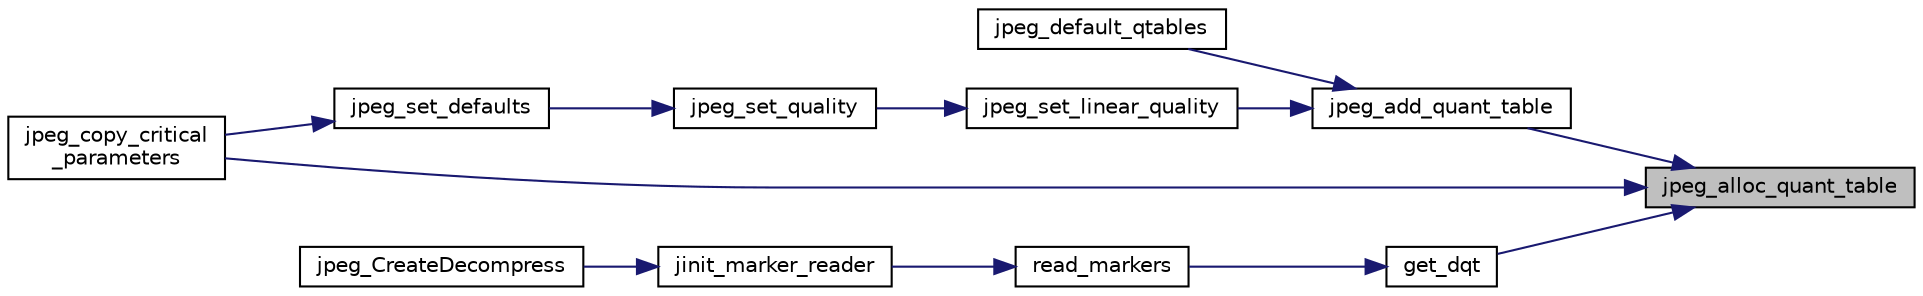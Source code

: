 digraph "jpeg_alloc_quant_table"
{
 // LATEX_PDF_SIZE
  bgcolor="transparent";
  edge [fontname="Helvetica",fontsize="10",labelfontname="Helvetica",labelfontsize="10"];
  node [fontname="Helvetica",fontsize="10",shape=record];
  rankdir="RL";
  Node27 [label="jpeg_alloc_quant_table",height=0.2,width=0.4,color="black", fillcolor="grey75", style="filled", fontcolor="black",tooltip=" "];
  Node27 -> Node28 [dir="back",color="midnightblue",fontsize="10",style="solid"];
  Node28 [label="jpeg_add_quant_table",height=0.2,width=0.4,color="black",URL="$jcparam_8c.html#aad5045d2ab79cb4bddd666477e36131c",tooltip=" "];
  Node28 -> Node29 [dir="back",color="midnightblue",fontsize="10",style="solid"];
  Node29 [label="jpeg_default_qtables",height=0.2,width=0.4,color="black",URL="$jcparam_8c.html#a513c2558e8280ec3ca54119919a425dd",tooltip=" "];
  Node28 -> Node30 [dir="back",color="midnightblue",fontsize="10",style="solid"];
  Node30 [label="jpeg_set_linear_quality",height=0.2,width=0.4,color="black",URL="$jcparam_8c.html#a945ae94fe1f7032441d4570ced55e650",tooltip=" "];
  Node30 -> Node31 [dir="back",color="midnightblue",fontsize="10",style="solid"];
  Node31 [label="jpeg_set_quality",height=0.2,width=0.4,color="black",URL="$jcparam_8c.html#a77a21e7acdc00229714e68775d09bfb1",tooltip=" "];
  Node31 -> Node32 [dir="back",color="midnightblue",fontsize="10",style="solid"];
  Node32 [label="jpeg_set_defaults",height=0.2,width=0.4,color="black",URL="$jcparam_8c.html#ab855f50a89e118a9dbe35152fc480872",tooltip=" "];
  Node32 -> Node33 [dir="back",color="midnightblue",fontsize="10",style="solid"];
  Node33 [label="jpeg_copy_critical\l_parameters",height=0.2,width=0.4,color="black",URL="$jctrans_8c.html#a8e350f6a1833cf2fb191652e7d31bd35",tooltip=" "];
  Node27 -> Node33 [dir="back",color="midnightblue",fontsize="10",style="solid"];
  Node27 -> Node34 [dir="back",color="midnightblue",fontsize="10",style="solid"];
  Node34 [label="get_dqt",height=0.2,width=0.4,color="black",URL="$jdmarker_8c.html#ae8cd99feb65fb3bf3e1aca7ea5aa1087",tooltip=" "];
  Node34 -> Node35 [dir="back",color="midnightblue",fontsize="10",style="solid"];
  Node35 [label="read_markers",height=0.2,width=0.4,color="black",URL="$jdmarker_8c.html#a8ff81a078a99e98efe6051366512c5f6",tooltip=" "];
  Node35 -> Node36 [dir="back",color="midnightblue",fontsize="10",style="solid"];
  Node36 [label="jinit_marker_reader",height=0.2,width=0.4,color="black",URL="$jdmarker_8c.html#a8fa54cb03525a09cd2a6121496895072",tooltip=" "];
  Node36 -> Node37 [dir="back",color="midnightblue",fontsize="10",style="solid"];
  Node37 [label="jpeg_CreateDecompress",height=0.2,width=0.4,color="black",URL="$jdapimin_8c.html#a02b5c7eb58970a07cae85ffdcda9085d",tooltip=" "];
}
